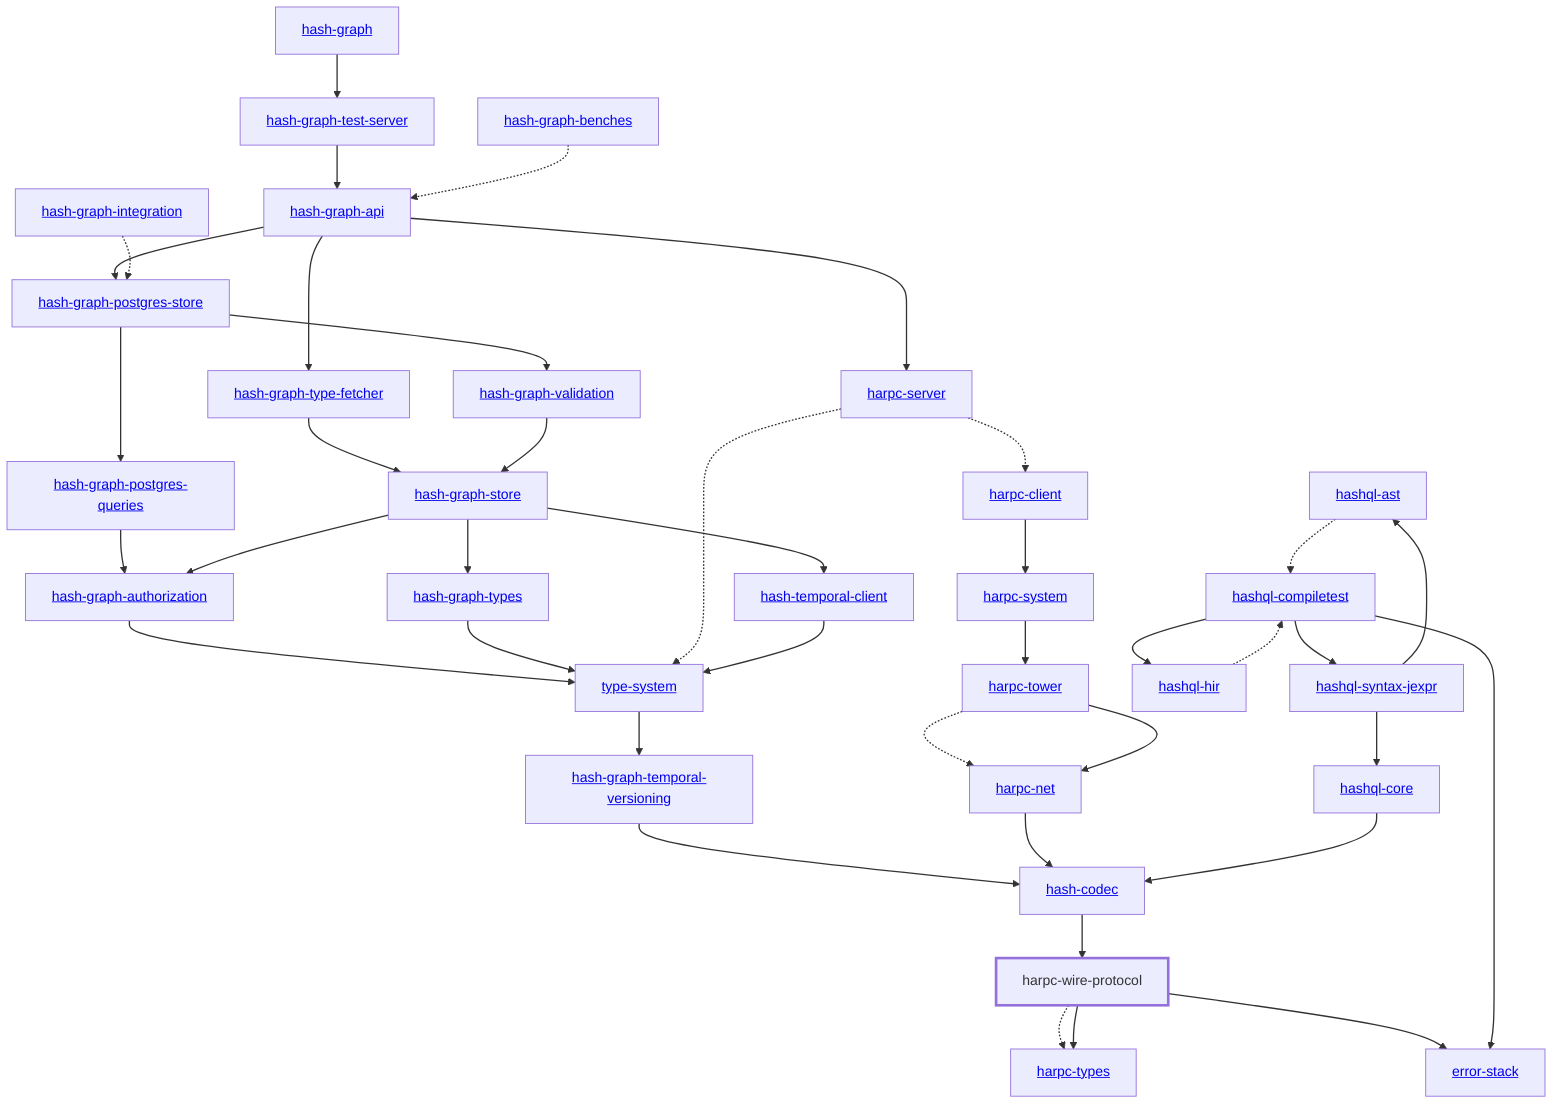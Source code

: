 graph TD
    linkStyle default stroke-width:1.5px
    classDef default stroke-width:1px
    classDef root stroke-width:3px
    classDef dev stroke-width:1px
    classDef build stroke-width:1px
    %% Legend
    %% --> : Normal dependency
    %% -.-> : Dev dependency
    %% ---> : Build dependency
    0[<a href="../hash_graph">hash-graph</a>]
    1[<a href="../type_system">type-system</a>]
    2[<a href="../hash_codec">hash-codec</a>]
    3[<a href="../hash_graph_api">hash-graph-api</a>]
    4[<a href="../hash_graph_authorization">hash-graph-authorization</a>]
    5[<a href="../hash_graph_postgres_queries">hash-graph-postgres-queries</a>]
    6[<a href="../hash_graph_postgres_store">hash-graph-postgres-store</a>]
    7[<a href="../hash_graph_store">hash-graph-store</a>]
    8[<a href="../hash_graph_temporal_versioning">hash-graph-temporal-versioning</a>]
    9[<a href="../hash_graph_test_server">hash-graph-test-server</a>]
    10[<a href="../hash_graph_type_fetcher">hash-graph-type-fetcher</a>]
    11[<a href="../hash_graph_types">hash-graph-types</a>]
    12[<a href="../hash_graph_validation">hash-graph-validation</a>]
    13[<a href="../harpc_client">harpc-client</a>]
    14[<a href="../harpc_net">harpc-net</a>]
    15[<a href="../harpc_server">harpc-server</a>]
    16[<a href="../harpc_system">harpc-system</a>]
    17[<a href="../harpc_tower">harpc-tower</a>]
    18[<a href="../harpc_types">harpc-types</a>]
    19[harpc-wire-protocol]
    class 19 root
    20[<a href="../hashql_ast">hashql-ast</a>]
    21[<a href="../hashql_compiletest">hashql-compiletest</a>]
    22[<a href="../hashql_core">hashql-core</a>]
    23[<a href="../hashql_hir">hashql-hir</a>]
    24[<a href="../hashql_syntax_jexpr">hashql-syntax-jexpr</a>]
    25[<a href="../hash_temporal_client">hash-temporal-client</a>]
    26[<a href="../error_stack">error-stack</a>]
    27[<a href="../hash_graph_benches">hash-graph-benches</a>]
    28[<a href="../hash_graph_integration">hash-graph-integration</a>]
    0 --> 9
    1 --> 8
    2 --> 19
    3 --> 6
    3 --> 10
    3 --> 15
    4 --> 1
    5 --> 4
    6 --> 5
    6 --> 12
    7 --> 4
    7 --> 11
    7 --> 25
    8 --> 2
    9 --> 3
    10 --> 7
    11 --> 1
    12 --> 7
    13 --> 16
    14 --> 2
    15 -.-> 1
    15 -.-> 13
    16 --> 17
    17 -.-> 14
    17 --> 14
    19 -.-> 18
    19 --> 18
    19 --> 26
    20 -.-> 21
    21 --> 23
    21 --> 24
    21 --> 26
    22 --> 2
    23 -.-> 21
    24 --> 20
    24 --> 22
    25 --> 1
    27 -.-> 3
    28 -.-> 6